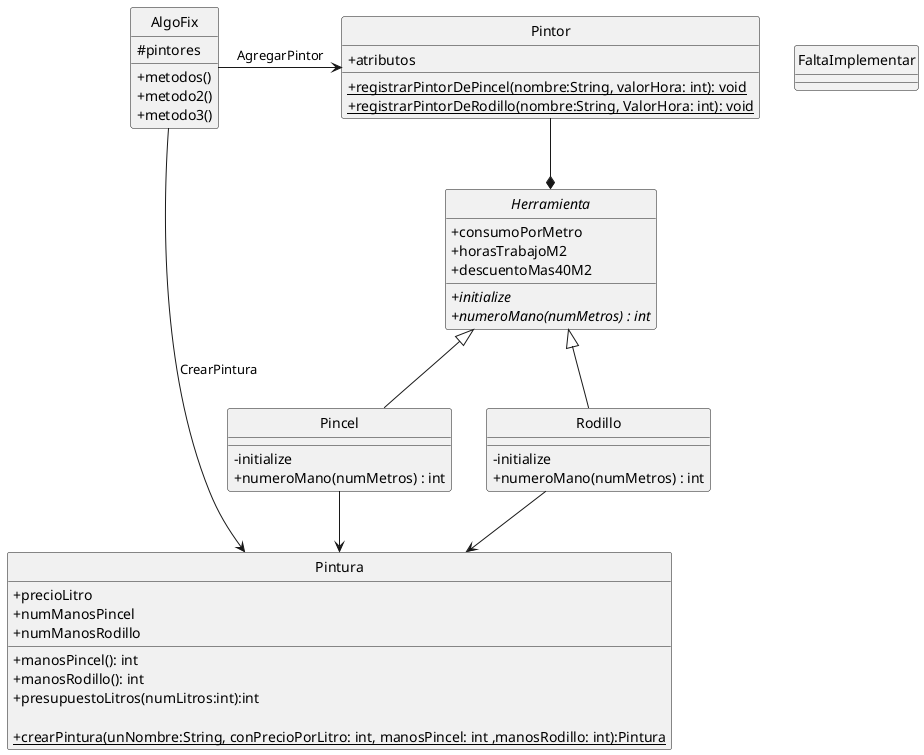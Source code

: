 @startuml DiagramaClase
    hide circle
    skinparam classAttributeIconSize 0

    class AlgoFix{
        # {field} pintores

        + {method} metodos()
        + {method} metodo2()
        + {method} metodo3()
    }

    class Pintor{
        + {field} atributos

        + {static}{method} registrarPintorDePincel(nombre:String, valorHora: int): void
        + {static}{method} registrarPintorDeRodillo(nombre:String, ValorHora: int): void

    }

    abstract class Herramienta{
        + {field} consumoPorMetro
        + {field} horasTrabajoM2
        + {field} descuentoMas40M2

        + {abstract}{method} initialize
        + {abstract}{method} numeroMano(numMetros) : int
    }

    class Pincel{
        - {method} initialize
        + {method} numeroMano(numMetros) : int
    }

    class Rodillo{
        - {method} initialize
        + {method} numeroMano(numMetros) : int
    }

    class Pintura{
    + {field} precioLitro
    + {field} numManosPincel
    + {field} numManosRodillo

    + {method} manosPincel(): int
    + {method} manosRodillo(): int
    + {method} presupuestoLitros(numLitros:int):int

    +{static}{method} crearPintura(unNombre:String, conPrecioPorLitro: int, manosPincel: int ,manosRodillo: int):Pintura
    }

    class FaltaImplementar{

    }

    'Asociaciones

    AlgoFix -> Pintor : AgregarPintor
    AlgoFix --> Pintura : CrearPintura
    
    Pintor --* Herramienta

    Herramienta <|-- Rodillo
    Herramienta <|-- Pincel

    Rodillo --> Pintura
    Pincel --> Pintura

@enduml